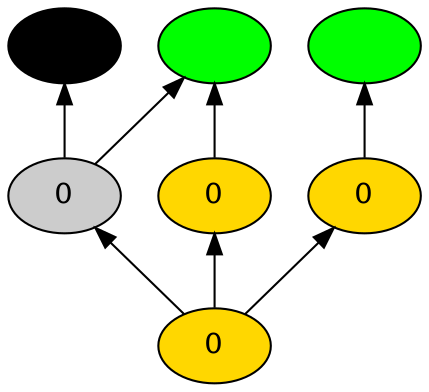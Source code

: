 digraph {
rankdir=BT
fontsize=24
1["shape" ="ellipse" "style" ="filled" "fillcolor" ="gold" "label" ="0" ]
2["shape" ="ellipse" "style" ="filled" "fillcolor" ="grey80" "label" ="0" ]
3["shape" ="ellipse" "style" ="filled" "fillcolor" ="gold" "label" ="0" ]
4["shape" ="ellipse" "style" ="filled" "fillcolor" ="gold" "label" ="0" ]
5["shape" ="ellipse" "style" ="filled" "fillcolor" ="black" "label" ="" ]
6["shape" ="ellipse" "style" ="filled" "fillcolor" ="green" "label" ="" ]
7["shape" ="ellipse" "style" ="filled" "fillcolor" ="green" "label" ="" ]
1 -> 2["color" ="black" "style" ="solid" "arrowhead" ="normal" ]
1 -> 3["color" ="black" "style" ="solid" "arrowhead" ="normal" ]
1 -> 4["color" ="black" "style" ="solid" "arrowhead" ="normal" ]
2 -> 5["color" ="black" "style" ="solid" "arrowhead" ="normal" ]
2 -> 6["color" ="black" "style" ="solid" "arrowhead" ="normal" ]
3 -> 6["color" ="black" "style" ="solid" "arrowhead" ="normal" ]
4 -> 7["color" ="black" "style" ="solid" "arrowhead" ="normal" ]
}